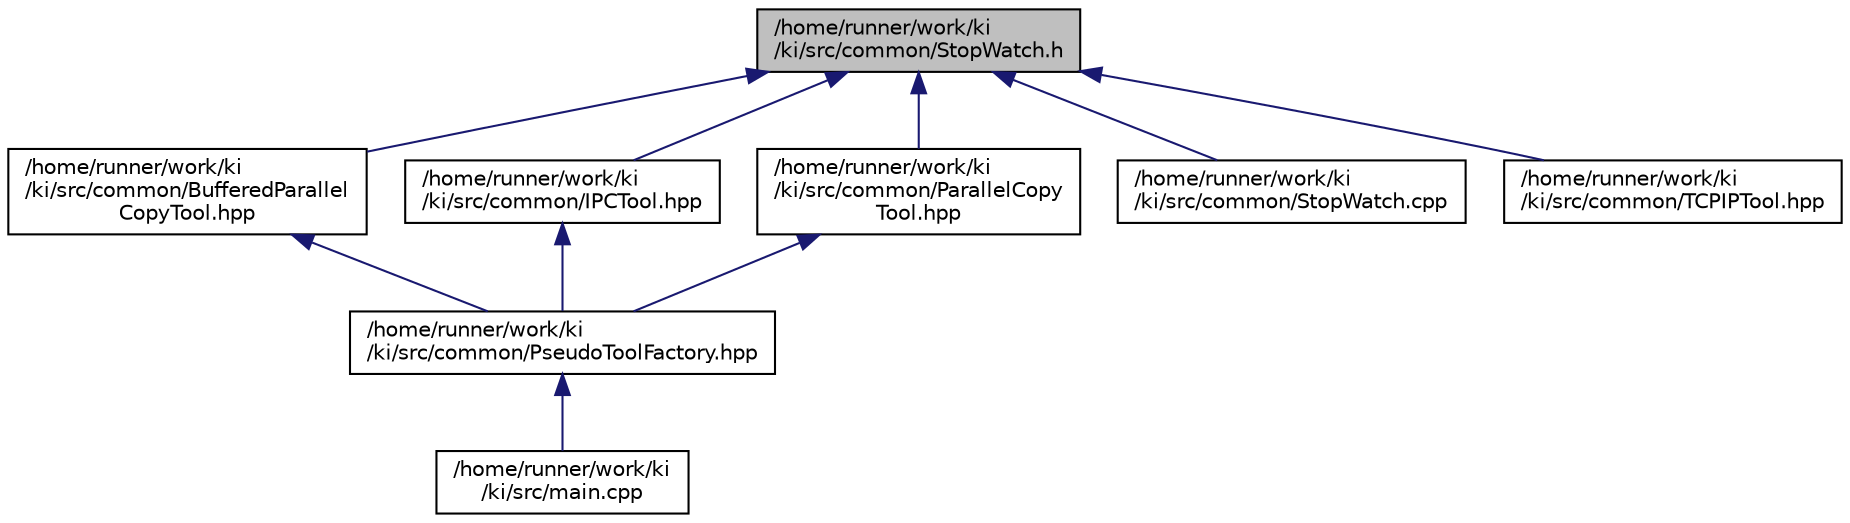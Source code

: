 digraph "/home/runner/work/ki/ki/src/common/StopWatch.h"
{
 // LATEX_PDF_SIZE
  edge [fontname="Helvetica",fontsize="10",labelfontname="Helvetica",labelfontsize="10"];
  node [fontname="Helvetica",fontsize="10",shape=record];
  Node1 [label="/home/runner/work/ki\l/ki/src/common/StopWatch.h",height=0.2,width=0.4,color="black", fillcolor="grey75", style="filled", fontcolor="black",tooltip=" "];
  Node1 -> Node2 [dir="back",color="midnightblue",fontsize="10",style="solid",fontname="Helvetica"];
  Node2 [label="/home/runner/work/ki\l/ki/src/common/BufferedParallel\lCopyTool.hpp",height=0.2,width=0.4,color="black", fillcolor="white", style="filled",URL="$BufferedParallelCopyTool_8hpp.html",tooltip=" "];
  Node2 -> Node3 [dir="back",color="midnightblue",fontsize="10",style="solid",fontname="Helvetica"];
  Node3 [label="/home/runner/work/ki\l/ki/src/common/PseudoToolFactory.hpp",height=0.2,width=0.4,color="black", fillcolor="white", style="filled",URL="$PseudoToolFactory_8hpp.html",tooltip=" "];
  Node3 -> Node4 [dir="back",color="midnightblue",fontsize="10",style="solid",fontname="Helvetica"];
  Node4 [label="/home/runner/work/ki\l/ki/src/main.cpp",height=0.2,width=0.4,color="black", fillcolor="white", style="filled",URL="$main_8cpp.html",tooltip=" "];
  Node1 -> Node5 [dir="back",color="midnightblue",fontsize="10",style="solid",fontname="Helvetica"];
  Node5 [label="/home/runner/work/ki\l/ki/src/common/IPCTool.hpp",height=0.2,width=0.4,color="black", fillcolor="white", style="filled",URL="$IPCTool_8hpp.html",tooltip=" "];
  Node5 -> Node3 [dir="back",color="midnightblue",fontsize="10",style="solid",fontname="Helvetica"];
  Node1 -> Node6 [dir="back",color="midnightblue",fontsize="10",style="solid",fontname="Helvetica"];
  Node6 [label="/home/runner/work/ki\l/ki/src/common/ParallelCopy\lTool.hpp",height=0.2,width=0.4,color="black", fillcolor="white", style="filled",URL="$ParallelCopyTool_8hpp.html",tooltip=" "];
  Node6 -> Node3 [dir="back",color="midnightblue",fontsize="10",style="solid",fontname="Helvetica"];
  Node1 -> Node7 [dir="back",color="midnightblue",fontsize="10",style="solid",fontname="Helvetica"];
  Node7 [label="/home/runner/work/ki\l/ki/src/common/StopWatch.cpp",height=0.2,width=0.4,color="black", fillcolor="white", style="filled",URL="$StopWatch_8cpp.html",tooltip=" "];
  Node1 -> Node8 [dir="back",color="midnightblue",fontsize="10",style="solid",fontname="Helvetica"];
  Node8 [label="/home/runner/work/ki\l/ki/src/common/TCPIPTool.hpp",height=0.2,width=0.4,color="black", fillcolor="white", style="filled",URL="$TCPIPTool_8hpp.html",tooltip=" "];
}
